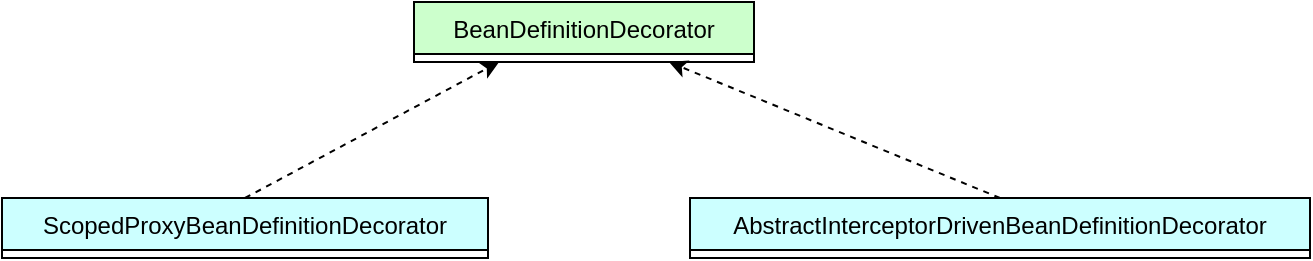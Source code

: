 <mxfile version="20.5.3" type="github">
  <diagram id="aS9pjdUC0Do7hMSleVWt" name="第 1 页">
    <mxGraphModel dx="1422" dy="762" grid="0" gridSize="10" guides="1" tooltips="1" connect="1" arrows="1" fold="1" page="1" pageScale="1" pageWidth="1654" pageHeight="1169" background="none" math="0" shadow="0">
      <root>
        <mxCell id="0" />
        <mxCell id="1" parent="0" />
        <mxCell id="eDFqkNTLr4-eCkODvhOK-7" value="ScopedProxyBeanDefinitionDecorator" style="swimlane;fontStyle=0;childLayout=stackLayout;horizontal=1;startSize=26;fillColor=#CCFFFF;horizontalStack=0;resizeParent=1;resizeParentMax=0;resizeLast=0;collapsible=1;marginBottom=0;direction=east;strokeColor=default;swimlaneLine=1;glass=0;rounded=0;shadow=0;" parent="1" vertex="1" collapsed="1">
          <mxGeometry x="441" y="294" width="243" height="30" as="geometry">
            <mxRectangle x="604" y="162" width="183" height="52" as="alternateBounds" />
          </mxGeometry>
        </mxCell>
        <mxCell id="eDFqkNTLr4-eCkODvhOK-8" value="" style="text;strokeColor=none;fillColor=#CCFFFF;align=left;verticalAlign=top;spacingLeft=4;spacingRight=4;overflow=hidden;rotatable=0;points=[[0,0.5],[1,0.5]];portConstraint=eastwest;" parent="eDFqkNTLr4-eCkODvhOK-7" vertex="1">
          <mxGeometry y="26" width="183" height="26" as="geometry" />
        </mxCell>
        <mxCell id="rqdoCPFN9nggNmxES_CL-17" value="" style="endArrow=classic;html=1;rounded=0;dashed=1;exitX=0.5;exitY=0;exitDx=0;exitDy=0;entryX=0.75;entryY=1;entryDx=0;entryDy=0;" parent="1" source="wNAdpklrS9d615-t5TXD-1" target="hXy3NdqEf34I_91X7ZeJ-1" edge="1">
          <mxGeometry width="50" height="50" relative="1" as="geometry">
            <mxPoint x="143" y="206" as="sourcePoint" />
            <mxPoint x="264" y="136" as="targetPoint" />
          </mxGeometry>
        </mxCell>
        <mxCell id="hXy3NdqEf34I_91X7ZeJ-1" value="BeanDefinitionDecorator" style="swimlane;fontStyle=0;childLayout=stackLayout;horizontal=1;startSize=26;fillColor=#CCFFCC;horizontalStack=0;resizeParent=1;resizeParentMax=0;resizeLast=0;collapsible=1;marginBottom=0;direction=east;strokeColor=default;swimlaneLine=1;glass=0;rounded=0;shadow=0;" parent="1" vertex="1" collapsed="1">
          <mxGeometry x="647" y="196" width="170" height="30" as="geometry">
            <mxRectangle x="604" y="162" width="183" height="52" as="alternateBounds" />
          </mxGeometry>
        </mxCell>
        <mxCell id="hXy3NdqEf34I_91X7ZeJ-2" value="" style="text;strokeColor=none;fillColor=#CCFFFF;align=left;verticalAlign=top;spacingLeft=4;spacingRight=4;overflow=hidden;rotatable=0;points=[[0,0.5],[1,0.5]];portConstraint=eastwest;" parent="hXy3NdqEf34I_91X7ZeJ-1" vertex="1">
          <mxGeometry y="26" width="183" height="26" as="geometry" />
        </mxCell>
        <mxCell id="wNAdpklrS9d615-t5TXD-1" value="AbstractInterceptorDrivenBeanDefinitionDecorator" style="swimlane;fontStyle=0;childLayout=stackLayout;horizontal=1;startSize=26;fillColor=#CCFFFF;horizontalStack=0;resizeParent=1;resizeParentMax=0;resizeLast=0;collapsible=1;marginBottom=0;direction=east;strokeColor=default;swimlaneLine=1;glass=0;rounded=0;shadow=0;" parent="1" vertex="1" collapsed="1">
          <mxGeometry x="785" y="294" width="310" height="30" as="geometry">
            <mxRectangle x="604" y="162" width="183" height="52" as="alternateBounds" />
          </mxGeometry>
        </mxCell>
        <mxCell id="wNAdpklrS9d615-t5TXD-2" value="" style="text;strokeColor=none;fillColor=#CCFFFF;align=left;verticalAlign=top;spacingLeft=4;spacingRight=4;overflow=hidden;rotatable=0;points=[[0,0.5],[1,0.5]];portConstraint=eastwest;" parent="wNAdpklrS9d615-t5TXD-1" vertex="1">
          <mxGeometry y="26" width="183" height="26" as="geometry" />
        </mxCell>
        <mxCell id="wNAdpklrS9d615-t5TXD-3" value="" style="endArrow=classic;html=1;rounded=0;dashed=1;exitX=0.5;exitY=0;exitDx=0;exitDy=0;entryX=0.25;entryY=1;entryDx=0;entryDy=0;" parent="1" source="eDFqkNTLr4-eCkODvhOK-7" target="hXy3NdqEf34I_91X7ZeJ-1" edge="1">
          <mxGeometry width="50" height="50" relative="1" as="geometry">
            <mxPoint x="153" y="216" as="sourcePoint" />
            <mxPoint x="274" y="146" as="targetPoint" />
          </mxGeometry>
        </mxCell>
      </root>
    </mxGraphModel>
  </diagram>
</mxfile>
